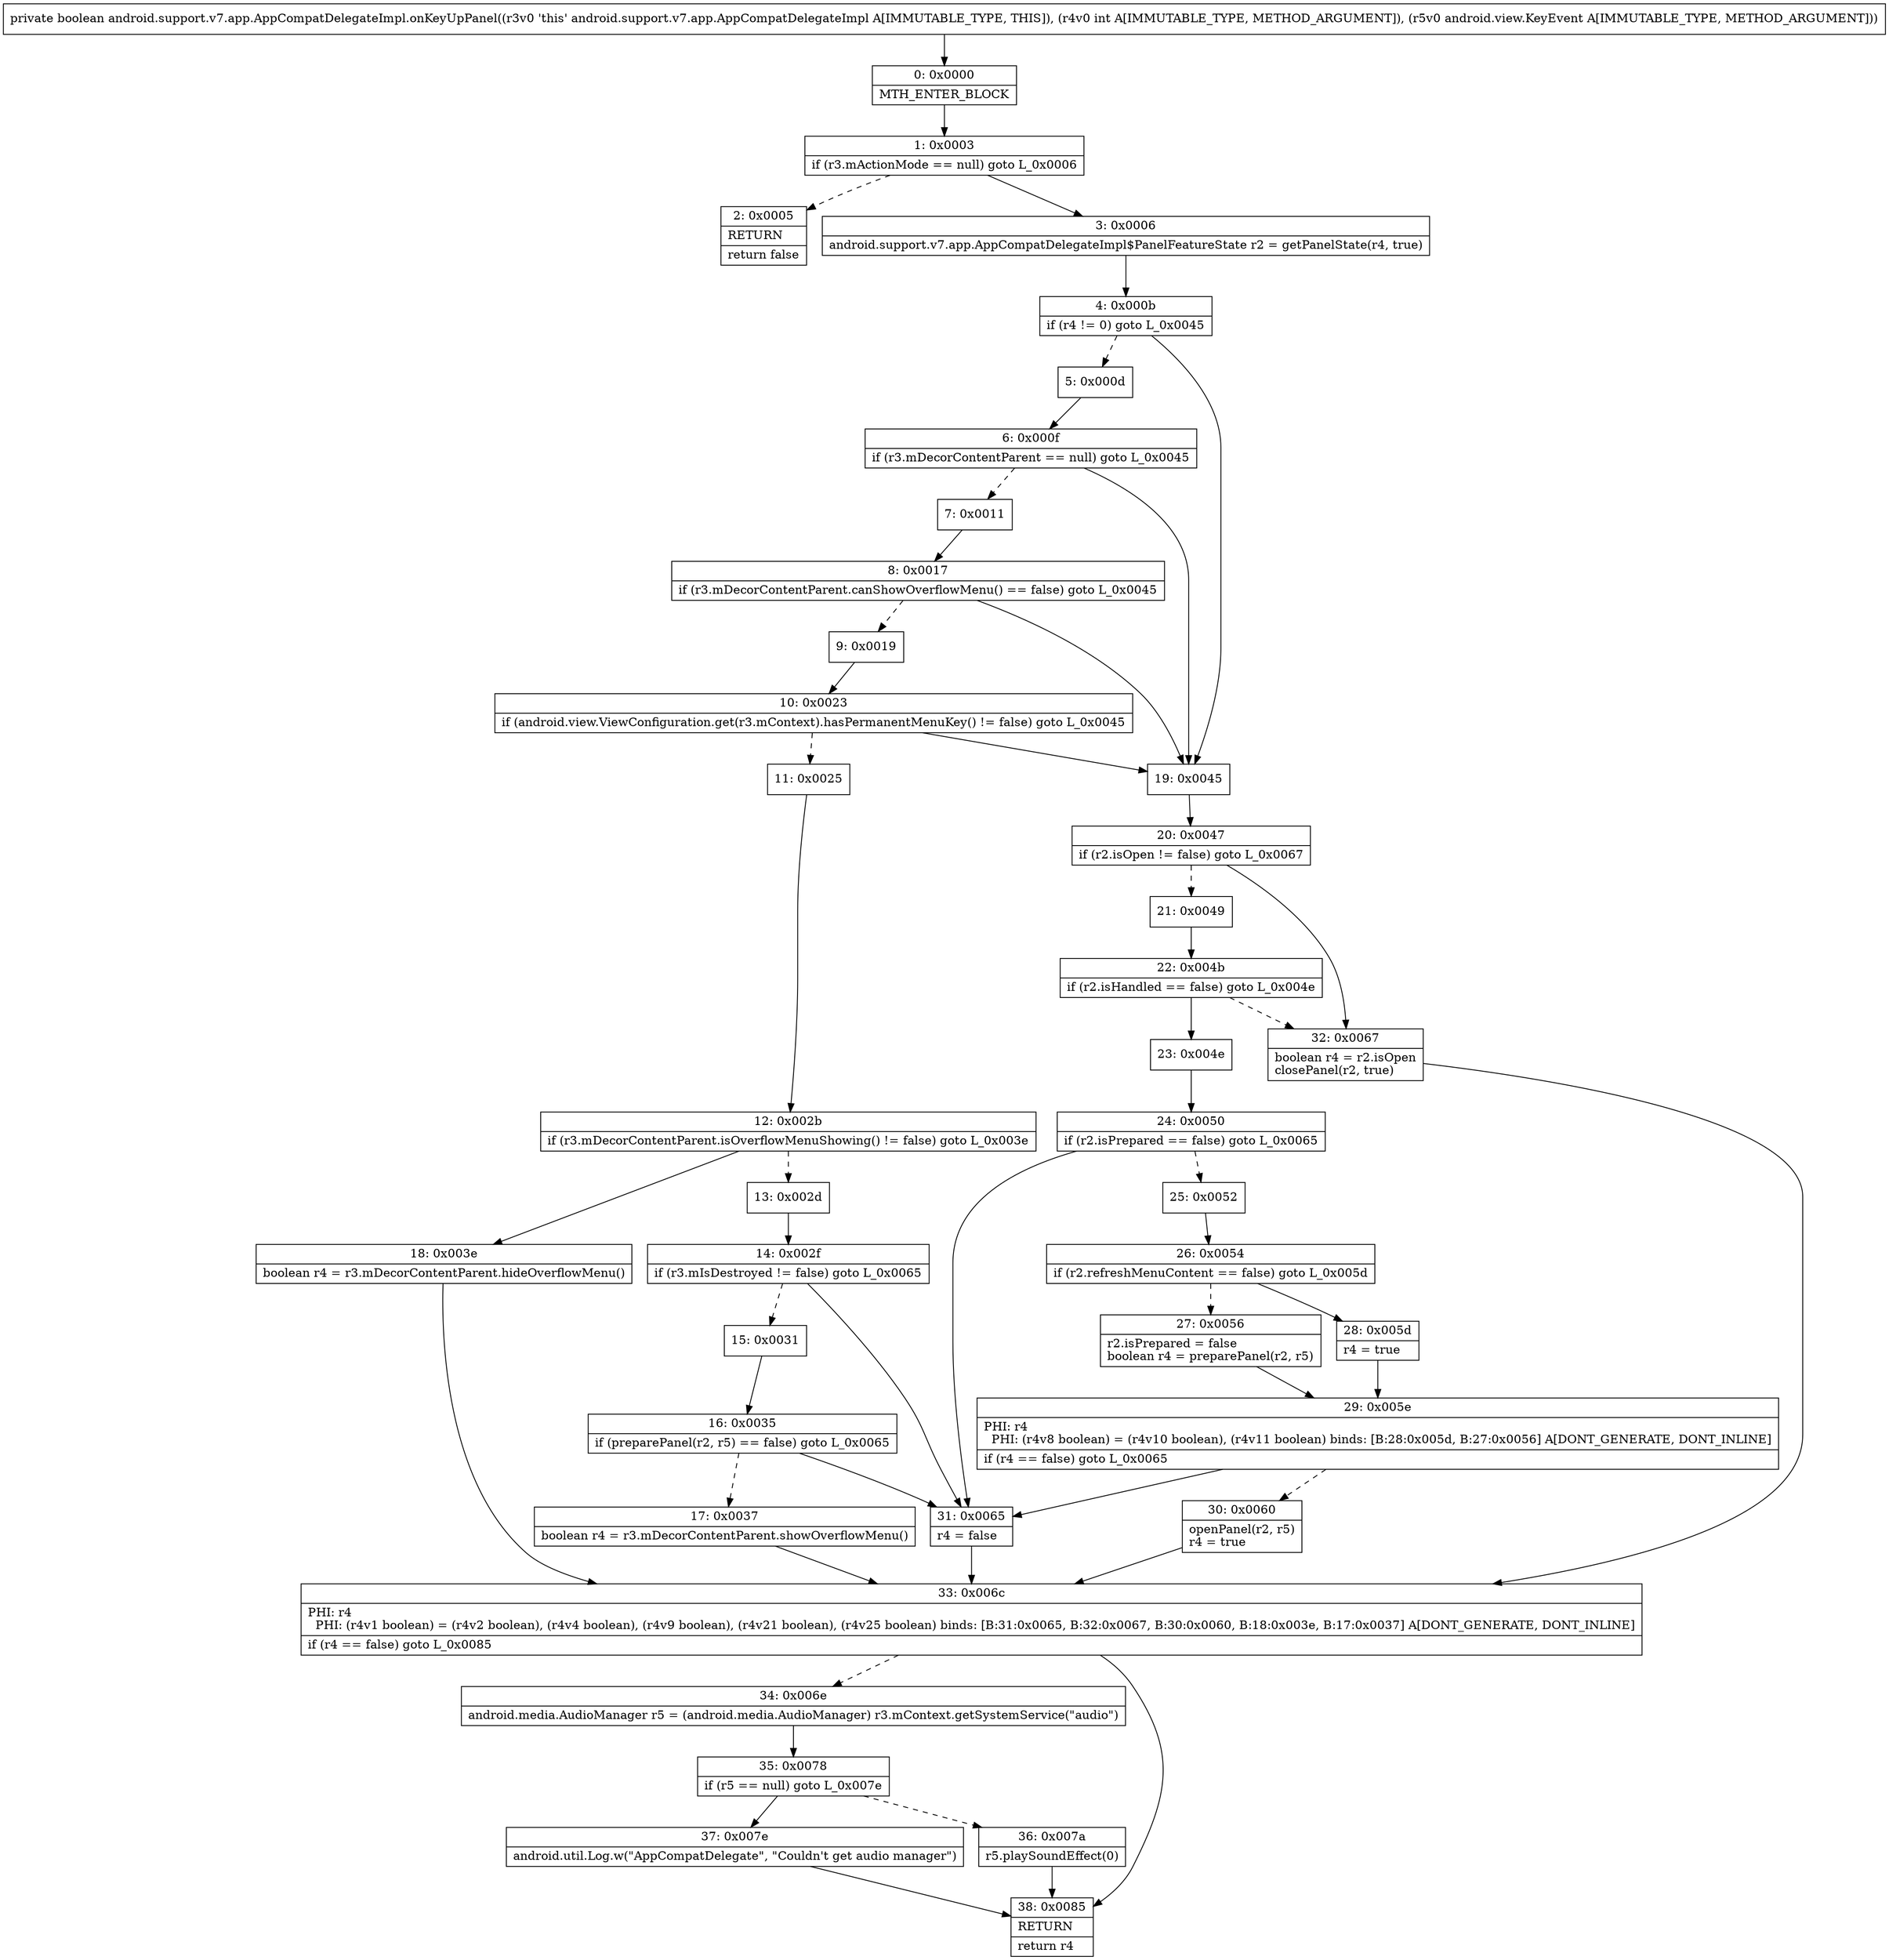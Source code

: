 digraph "CFG forandroid.support.v7.app.AppCompatDelegateImpl.onKeyUpPanel(ILandroid\/view\/KeyEvent;)Z" {
Node_0 [shape=record,label="{0\:\ 0x0000|MTH_ENTER_BLOCK\l}"];
Node_1 [shape=record,label="{1\:\ 0x0003|if (r3.mActionMode == null) goto L_0x0006\l}"];
Node_2 [shape=record,label="{2\:\ 0x0005|RETURN\l|return false\l}"];
Node_3 [shape=record,label="{3\:\ 0x0006|android.support.v7.app.AppCompatDelegateImpl$PanelFeatureState r2 = getPanelState(r4, true)\l}"];
Node_4 [shape=record,label="{4\:\ 0x000b|if (r4 != 0) goto L_0x0045\l}"];
Node_5 [shape=record,label="{5\:\ 0x000d}"];
Node_6 [shape=record,label="{6\:\ 0x000f|if (r3.mDecorContentParent == null) goto L_0x0045\l}"];
Node_7 [shape=record,label="{7\:\ 0x0011}"];
Node_8 [shape=record,label="{8\:\ 0x0017|if (r3.mDecorContentParent.canShowOverflowMenu() == false) goto L_0x0045\l}"];
Node_9 [shape=record,label="{9\:\ 0x0019}"];
Node_10 [shape=record,label="{10\:\ 0x0023|if (android.view.ViewConfiguration.get(r3.mContext).hasPermanentMenuKey() != false) goto L_0x0045\l}"];
Node_11 [shape=record,label="{11\:\ 0x0025}"];
Node_12 [shape=record,label="{12\:\ 0x002b|if (r3.mDecorContentParent.isOverflowMenuShowing() != false) goto L_0x003e\l}"];
Node_13 [shape=record,label="{13\:\ 0x002d}"];
Node_14 [shape=record,label="{14\:\ 0x002f|if (r3.mIsDestroyed != false) goto L_0x0065\l}"];
Node_15 [shape=record,label="{15\:\ 0x0031}"];
Node_16 [shape=record,label="{16\:\ 0x0035|if (preparePanel(r2, r5) == false) goto L_0x0065\l}"];
Node_17 [shape=record,label="{17\:\ 0x0037|boolean r4 = r3.mDecorContentParent.showOverflowMenu()\l}"];
Node_18 [shape=record,label="{18\:\ 0x003e|boolean r4 = r3.mDecorContentParent.hideOverflowMenu()\l}"];
Node_19 [shape=record,label="{19\:\ 0x0045}"];
Node_20 [shape=record,label="{20\:\ 0x0047|if (r2.isOpen != false) goto L_0x0067\l}"];
Node_21 [shape=record,label="{21\:\ 0x0049}"];
Node_22 [shape=record,label="{22\:\ 0x004b|if (r2.isHandled == false) goto L_0x004e\l}"];
Node_23 [shape=record,label="{23\:\ 0x004e}"];
Node_24 [shape=record,label="{24\:\ 0x0050|if (r2.isPrepared == false) goto L_0x0065\l}"];
Node_25 [shape=record,label="{25\:\ 0x0052}"];
Node_26 [shape=record,label="{26\:\ 0x0054|if (r2.refreshMenuContent == false) goto L_0x005d\l}"];
Node_27 [shape=record,label="{27\:\ 0x0056|r2.isPrepared = false\lboolean r4 = preparePanel(r2, r5)\l}"];
Node_28 [shape=record,label="{28\:\ 0x005d|r4 = true\l}"];
Node_29 [shape=record,label="{29\:\ 0x005e|PHI: r4 \l  PHI: (r4v8 boolean) = (r4v10 boolean), (r4v11 boolean) binds: [B:28:0x005d, B:27:0x0056] A[DONT_GENERATE, DONT_INLINE]\l|if (r4 == false) goto L_0x0065\l}"];
Node_30 [shape=record,label="{30\:\ 0x0060|openPanel(r2, r5)\lr4 = true\l}"];
Node_31 [shape=record,label="{31\:\ 0x0065|r4 = false\l}"];
Node_32 [shape=record,label="{32\:\ 0x0067|boolean r4 = r2.isOpen\lclosePanel(r2, true)\l}"];
Node_33 [shape=record,label="{33\:\ 0x006c|PHI: r4 \l  PHI: (r4v1 boolean) = (r4v2 boolean), (r4v4 boolean), (r4v9 boolean), (r4v21 boolean), (r4v25 boolean) binds: [B:31:0x0065, B:32:0x0067, B:30:0x0060, B:18:0x003e, B:17:0x0037] A[DONT_GENERATE, DONT_INLINE]\l|if (r4 == false) goto L_0x0085\l}"];
Node_34 [shape=record,label="{34\:\ 0x006e|android.media.AudioManager r5 = (android.media.AudioManager) r3.mContext.getSystemService(\"audio\")\l}"];
Node_35 [shape=record,label="{35\:\ 0x0078|if (r5 == null) goto L_0x007e\l}"];
Node_36 [shape=record,label="{36\:\ 0x007a|r5.playSoundEffect(0)\l}"];
Node_37 [shape=record,label="{37\:\ 0x007e|android.util.Log.w(\"AppCompatDelegate\", \"Couldn't get audio manager\")\l}"];
Node_38 [shape=record,label="{38\:\ 0x0085|RETURN\l|return r4\l}"];
MethodNode[shape=record,label="{private boolean android.support.v7.app.AppCompatDelegateImpl.onKeyUpPanel((r3v0 'this' android.support.v7.app.AppCompatDelegateImpl A[IMMUTABLE_TYPE, THIS]), (r4v0 int A[IMMUTABLE_TYPE, METHOD_ARGUMENT]), (r5v0 android.view.KeyEvent A[IMMUTABLE_TYPE, METHOD_ARGUMENT])) }"];
MethodNode -> Node_0;
Node_0 -> Node_1;
Node_1 -> Node_2[style=dashed];
Node_1 -> Node_3;
Node_3 -> Node_4;
Node_4 -> Node_5[style=dashed];
Node_4 -> Node_19;
Node_5 -> Node_6;
Node_6 -> Node_7[style=dashed];
Node_6 -> Node_19;
Node_7 -> Node_8;
Node_8 -> Node_9[style=dashed];
Node_8 -> Node_19;
Node_9 -> Node_10;
Node_10 -> Node_11[style=dashed];
Node_10 -> Node_19;
Node_11 -> Node_12;
Node_12 -> Node_13[style=dashed];
Node_12 -> Node_18;
Node_13 -> Node_14;
Node_14 -> Node_15[style=dashed];
Node_14 -> Node_31;
Node_15 -> Node_16;
Node_16 -> Node_17[style=dashed];
Node_16 -> Node_31;
Node_17 -> Node_33;
Node_18 -> Node_33;
Node_19 -> Node_20;
Node_20 -> Node_21[style=dashed];
Node_20 -> Node_32;
Node_21 -> Node_22;
Node_22 -> Node_23;
Node_22 -> Node_32[style=dashed];
Node_23 -> Node_24;
Node_24 -> Node_25[style=dashed];
Node_24 -> Node_31;
Node_25 -> Node_26;
Node_26 -> Node_27[style=dashed];
Node_26 -> Node_28;
Node_27 -> Node_29;
Node_28 -> Node_29;
Node_29 -> Node_30[style=dashed];
Node_29 -> Node_31;
Node_30 -> Node_33;
Node_31 -> Node_33;
Node_32 -> Node_33;
Node_33 -> Node_34[style=dashed];
Node_33 -> Node_38;
Node_34 -> Node_35;
Node_35 -> Node_36[style=dashed];
Node_35 -> Node_37;
Node_36 -> Node_38;
Node_37 -> Node_38;
}

